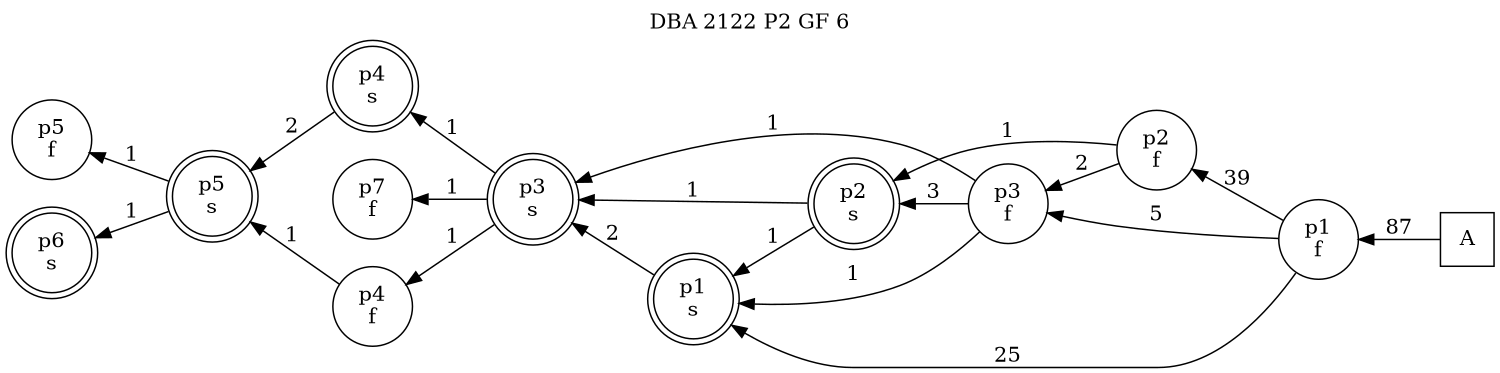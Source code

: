digraph DBA_2122_P2_GF_6_GOOD {
labelloc="tl"
label= " DBA 2122 P2 GF 6 "
rankdir="RL";
graph [ size=" 10 , 10 !"]

"A" [shape="square" label="A"]
"p1_f" [shape="circle" label="p1
f"]
"p1_s" [shape="doublecircle" label="p1
s"]
"p2_f" [shape="circle" label="p2
f"]
"p3_f" [shape="circle" label="p3
f"]
"p3_s" [shape="doublecircle" label="p3
s"]
"p2_s" [shape="doublecircle" label="p2
s"]
"p4_s" [shape="doublecircle" label="p4
s"]
"p5_s" [shape="doublecircle" label="p5
s"]
"p7_f" [shape="circle" label="p7
f"]
"p4_f" [shape="circle" label="p4
f"]
"p5_f" [shape="circle" label="p5
f"]
"p6_s" [shape="doublecircle" label="p6
s"]
"A" -> "p1_f" [ label=87]
"p1_f" -> "p1_s" [ label=25]
"p1_f" -> "p2_f" [ label=39]
"p1_f" -> "p3_f" [ label=5]
"p1_s" -> "p3_s" [ label=2]
"p2_f" -> "p3_f" [ label=2]
"p2_f" -> "p2_s" [ label=1]
"p3_f" -> "p1_s" [ label=1]
"p3_f" -> "p3_s" [ label=1]
"p3_f" -> "p2_s" [ label=3]
"p3_s" -> "p4_s" [ label=1]
"p3_s" -> "p7_f" [ label=1]
"p3_s" -> "p4_f" [ label=1]
"p2_s" -> "p1_s" [ label=1]
"p2_s" -> "p3_s" [ label=1]
"p4_s" -> "p5_s" [ label=2]
"p5_s" -> "p5_f" [ label=1]
"p5_s" -> "p6_s" [ label=1]
"p4_f" -> "p5_s" [ label=1]
}
